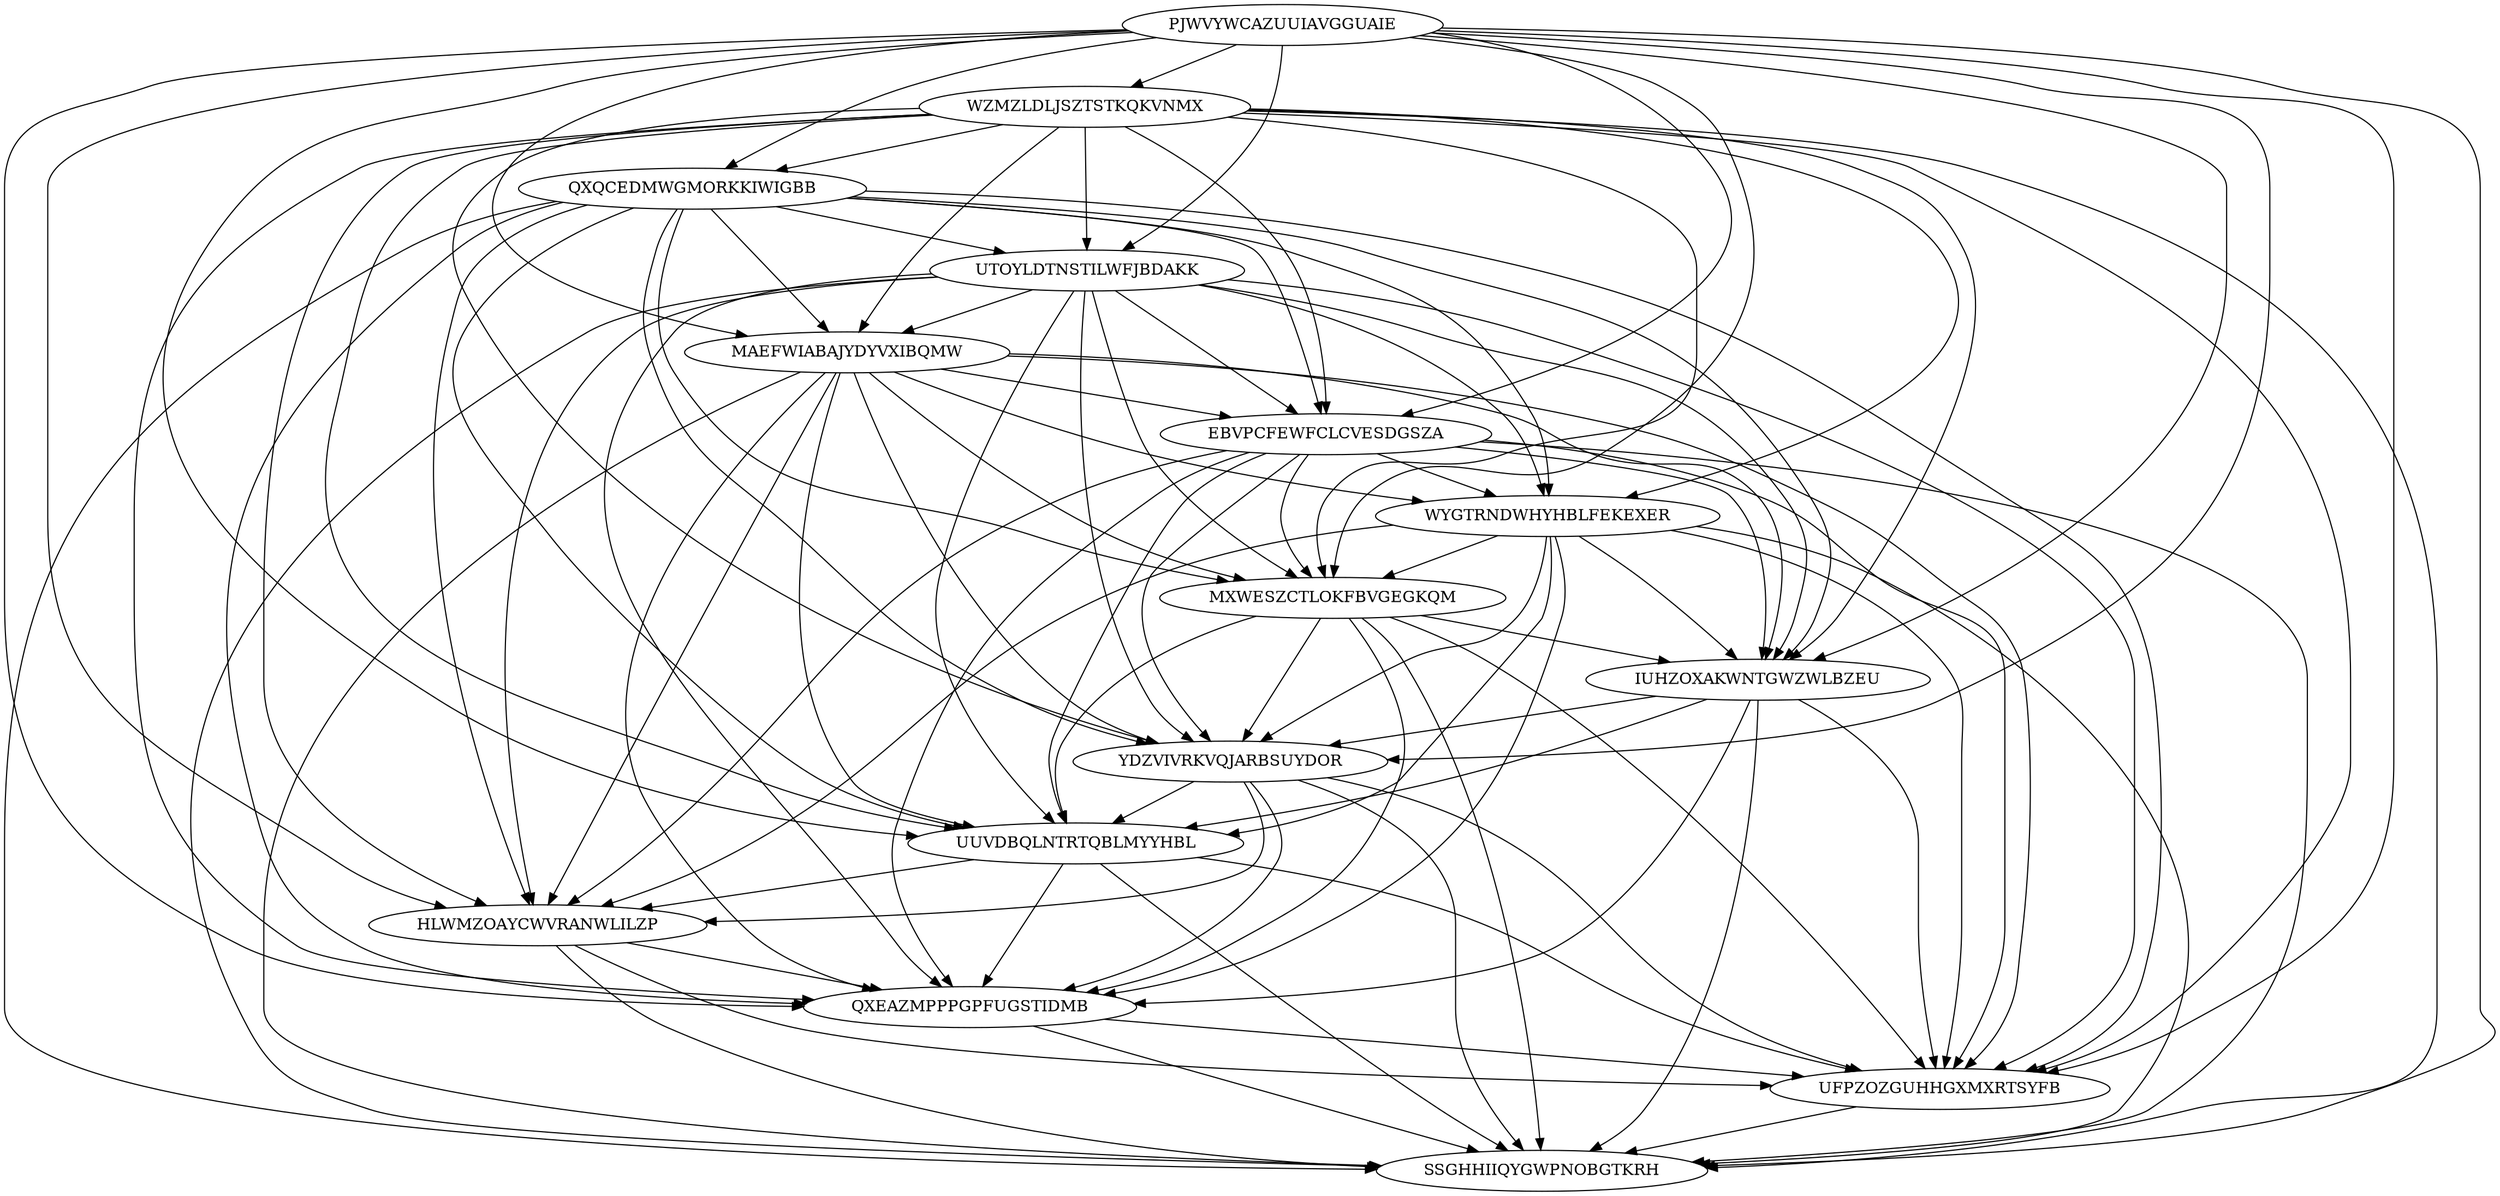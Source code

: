 digraph N15M102 {
	PJWVYWCAZUUIAVGGUAIE	[Weight=19];
	WZMZLDLJSZTSTKQKVNMX	[Weight=11];
	QXQCEDMWGMORKKIWIGBB	[Weight=18];
	UTOYLDTNSTILWFJBDAKK	[Weight=14];
	MAEFWIABAJYDYVXIBQMW	[Weight=20];
	EBVPCFEWFCLCVESDGSZA	[Weight=14];
	WYGTRNDWHYHBLFEKEXER	[Weight=15];
	MXWESZCTLOKFBVGEGKQM	[Weight=12];
	IUHZOXAKWNTGWZWLBZEU	[Weight=10];
	YDZVIVRKVQJARBSUYDOR	[Weight=20];
	UUVDBQLNTRTQBLMYYHBL	[Weight=10];
	HLWMZOAYCWVRANWLILZP	[Weight=10];
	QXEAZMPPPGPFUGSTIDMB	[Weight=15];
	UFPZOZGUHHGXMXRTSYFB	[Weight=11];
	SSGHHIIQYGWPNOBGTKRH	[Weight=15];
	QXQCEDMWGMORKKIWIGBB -> SSGHHIIQYGWPNOBGTKRH [Weight=17];
	WYGTRNDWHYHBLFEKEXER -> HLWMZOAYCWVRANWLILZP [Weight=17];
	MAEFWIABAJYDYVXIBQMW -> SSGHHIIQYGWPNOBGTKRH [Weight=16];
	EBVPCFEWFCLCVESDGSZA -> SSGHHIIQYGWPNOBGTKRH [Weight=14];
	UTOYLDTNSTILWFJBDAKK -> UUVDBQLNTRTQBLMYYHBL [Weight=13];
	MAEFWIABAJYDYVXIBQMW -> EBVPCFEWFCLCVESDGSZA [Weight=20];
	PJWVYWCAZUUIAVGGUAIE -> HLWMZOAYCWVRANWLILZP [Weight=13];
	YDZVIVRKVQJARBSUYDOR -> QXEAZMPPPGPFUGSTIDMB [Weight=14];
	YDZVIVRKVQJARBSUYDOR -> UFPZOZGUHHGXMXRTSYFB [Weight=10];
	WZMZLDLJSZTSTKQKVNMX -> MAEFWIABAJYDYVXIBQMW [Weight=11];
	WZMZLDLJSZTSTKQKVNMX -> QXQCEDMWGMORKKIWIGBB [Weight=20];
	UTOYLDTNSTILWFJBDAKK -> QXEAZMPPPGPFUGSTIDMB [Weight=14];
	MAEFWIABAJYDYVXIBQMW -> IUHZOXAKWNTGWZWLBZEU [Weight=13];
	PJWVYWCAZUUIAVGGUAIE -> SSGHHIIQYGWPNOBGTKRH [Weight=20];
	MXWESZCTLOKFBVGEGKQM -> UUVDBQLNTRTQBLMYYHBL [Weight=11];
	QXQCEDMWGMORKKIWIGBB -> MAEFWIABAJYDYVXIBQMW [Weight=11];
	HLWMZOAYCWVRANWLILZP -> SSGHHIIQYGWPNOBGTKRH [Weight=14];
	WZMZLDLJSZTSTKQKVNMX -> UTOYLDTNSTILWFJBDAKK [Weight=18];
	WZMZLDLJSZTSTKQKVNMX -> UUVDBQLNTRTQBLMYYHBL [Weight=17];
	UTOYLDTNSTILWFJBDAKK -> HLWMZOAYCWVRANWLILZP [Weight=17];
	MXWESZCTLOKFBVGEGKQM -> SSGHHIIQYGWPNOBGTKRH [Weight=10];
	EBVPCFEWFCLCVESDGSZA -> IUHZOXAKWNTGWZWLBZEU [Weight=10];
	UTOYLDTNSTILWFJBDAKK -> MXWESZCTLOKFBVGEGKQM [Weight=18];
	WZMZLDLJSZTSTKQKVNMX -> SSGHHIIQYGWPNOBGTKRH [Weight=14];
	QXQCEDMWGMORKKIWIGBB -> MXWESZCTLOKFBVGEGKQM [Weight=20];
	IUHZOXAKWNTGWZWLBZEU -> UUVDBQLNTRTQBLMYYHBL [Weight=16];
	QXQCEDMWGMORKKIWIGBB -> QXEAZMPPPGPFUGSTIDMB [Weight=12];
	YDZVIVRKVQJARBSUYDOR -> HLWMZOAYCWVRANWLILZP [Weight=20];
	QXQCEDMWGMORKKIWIGBB -> UUVDBQLNTRTQBLMYYHBL [Weight=20];
	WZMZLDLJSZTSTKQKVNMX -> IUHZOXAKWNTGWZWLBZEU [Weight=15];
	HLWMZOAYCWVRANWLILZP -> UFPZOZGUHHGXMXRTSYFB [Weight=17];
	IUHZOXAKWNTGWZWLBZEU -> SSGHHIIQYGWPNOBGTKRH [Weight=14];
	WZMZLDLJSZTSTKQKVNMX -> WYGTRNDWHYHBLFEKEXER [Weight=19];
	QXQCEDMWGMORKKIWIGBB -> UTOYLDTNSTILWFJBDAKK [Weight=10];
	IUHZOXAKWNTGWZWLBZEU -> YDZVIVRKVQJARBSUYDOR [Weight=11];
	UUVDBQLNTRTQBLMYYHBL -> UFPZOZGUHHGXMXRTSYFB [Weight=10];
	PJWVYWCAZUUIAVGGUAIE -> QXEAZMPPPGPFUGSTIDMB [Weight=12];
	UTOYLDTNSTILWFJBDAKK -> WYGTRNDWHYHBLFEKEXER [Weight=19];
	UTOYLDTNSTILWFJBDAKK -> EBVPCFEWFCLCVESDGSZA [Weight=15];
	PJWVYWCAZUUIAVGGUAIE -> MAEFWIABAJYDYVXIBQMW [Weight=17];
	PJWVYWCAZUUIAVGGUAIE -> UTOYLDTNSTILWFJBDAKK [Weight=19];
	WZMZLDLJSZTSTKQKVNMX -> HLWMZOAYCWVRANWLILZP [Weight=10];
	QXEAZMPPPGPFUGSTIDMB -> UFPZOZGUHHGXMXRTSYFB [Weight=19];
	UTOYLDTNSTILWFJBDAKK -> SSGHHIIQYGWPNOBGTKRH [Weight=16];
	MXWESZCTLOKFBVGEGKQM -> QXEAZMPPPGPFUGSTIDMB [Weight=14];
	MXWESZCTLOKFBVGEGKQM -> IUHZOXAKWNTGWZWLBZEU [Weight=16];
	PJWVYWCAZUUIAVGGUAIE -> UFPZOZGUHHGXMXRTSYFB [Weight=20];
	QXQCEDMWGMORKKIWIGBB -> WYGTRNDWHYHBLFEKEXER [Weight=18];
	QXQCEDMWGMORKKIWIGBB -> YDZVIVRKVQJARBSUYDOR [Weight=20];
	UUVDBQLNTRTQBLMYYHBL -> SSGHHIIQYGWPNOBGTKRH [Weight=20];
	HLWMZOAYCWVRANWLILZP -> QXEAZMPPPGPFUGSTIDMB [Weight=15];
	EBVPCFEWFCLCVESDGSZA -> UFPZOZGUHHGXMXRTSYFB [Weight=13];
	EBVPCFEWFCLCVESDGSZA -> UUVDBQLNTRTQBLMYYHBL [Weight=11];
	WZMZLDLJSZTSTKQKVNMX -> EBVPCFEWFCLCVESDGSZA [Weight=18];
	YDZVIVRKVQJARBSUYDOR -> UUVDBQLNTRTQBLMYYHBL [Weight=14];
	MXWESZCTLOKFBVGEGKQM -> YDZVIVRKVQJARBSUYDOR [Weight=17];
	EBVPCFEWFCLCVESDGSZA -> YDZVIVRKVQJARBSUYDOR [Weight=16];
	UFPZOZGUHHGXMXRTSYFB -> SSGHHIIQYGWPNOBGTKRH [Weight=13];
	PJWVYWCAZUUIAVGGUAIE -> MXWESZCTLOKFBVGEGKQM [Weight=12];
	YDZVIVRKVQJARBSUYDOR -> SSGHHIIQYGWPNOBGTKRH [Weight=15];
	WZMZLDLJSZTSTKQKVNMX -> UFPZOZGUHHGXMXRTSYFB [Weight=20];
	MAEFWIABAJYDYVXIBQMW -> WYGTRNDWHYHBLFEKEXER [Weight=12];
	WYGTRNDWHYHBLFEKEXER -> SSGHHIIQYGWPNOBGTKRH [Weight=12];
	MAEFWIABAJYDYVXIBQMW -> HLWMZOAYCWVRANWLILZP [Weight=11];
	MAEFWIABAJYDYVXIBQMW -> QXEAZMPPPGPFUGSTIDMB [Weight=15];
	QXQCEDMWGMORKKIWIGBB -> EBVPCFEWFCLCVESDGSZA [Weight=20];
	PJWVYWCAZUUIAVGGUAIE -> EBVPCFEWFCLCVESDGSZA [Weight=16];
	IUHZOXAKWNTGWZWLBZEU -> UFPZOZGUHHGXMXRTSYFB [Weight=16];
	PJWVYWCAZUUIAVGGUAIE -> WZMZLDLJSZTSTKQKVNMX [Weight=16];
	UTOYLDTNSTILWFJBDAKK -> UFPZOZGUHHGXMXRTSYFB [Weight=11];
	WZMZLDLJSZTSTKQKVNMX -> YDZVIVRKVQJARBSUYDOR [Weight=20];
	UTOYLDTNSTILWFJBDAKK -> YDZVIVRKVQJARBSUYDOR [Weight=19];
	QXQCEDMWGMORKKIWIGBB -> HLWMZOAYCWVRANWLILZP [Weight=13];
	WYGTRNDWHYHBLFEKEXER -> UUVDBQLNTRTQBLMYYHBL [Weight=11];
	WZMZLDLJSZTSTKQKVNMX -> MXWESZCTLOKFBVGEGKQM [Weight=15];
	WYGTRNDWHYHBLFEKEXER -> UFPZOZGUHHGXMXRTSYFB [Weight=18];
	EBVPCFEWFCLCVESDGSZA -> MXWESZCTLOKFBVGEGKQM [Weight=20];
	WYGTRNDWHYHBLFEKEXER -> IUHZOXAKWNTGWZWLBZEU [Weight=19];
	MAEFWIABAJYDYVXIBQMW -> UFPZOZGUHHGXMXRTSYFB [Weight=19];
	UTOYLDTNSTILWFJBDAKK -> MAEFWIABAJYDYVXIBQMW [Weight=16];
	MAEFWIABAJYDYVXIBQMW -> YDZVIVRKVQJARBSUYDOR [Weight=18];
	EBVPCFEWFCLCVESDGSZA -> WYGTRNDWHYHBLFEKEXER [Weight=14];
	MAEFWIABAJYDYVXIBQMW -> MXWESZCTLOKFBVGEGKQM [Weight=14];
	PJWVYWCAZUUIAVGGUAIE -> QXQCEDMWGMORKKIWIGBB [Weight=12];
	IUHZOXAKWNTGWZWLBZEU -> QXEAZMPPPGPFUGSTIDMB [Weight=13];
	UTOYLDTNSTILWFJBDAKK -> IUHZOXAKWNTGWZWLBZEU [Weight=11];
	QXQCEDMWGMORKKIWIGBB -> IUHZOXAKWNTGWZWLBZEU [Weight=16];
	MAEFWIABAJYDYVXIBQMW -> UUVDBQLNTRTQBLMYYHBL [Weight=19];
	PJWVYWCAZUUIAVGGUAIE -> YDZVIVRKVQJARBSUYDOR [Weight=14];
	EBVPCFEWFCLCVESDGSZA -> QXEAZMPPPGPFUGSTIDMB [Weight=17];
	PJWVYWCAZUUIAVGGUAIE -> UUVDBQLNTRTQBLMYYHBL [Weight=13];
	QXEAZMPPPGPFUGSTIDMB -> SSGHHIIQYGWPNOBGTKRH [Weight=16];
	WYGTRNDWHYHBLFEKEXER -> YDZVIVRKVQJARBSUYDOR [Weight=12];
	EBVPCFEWFCLCVESDGSZA -> HLWMZOAYCWVRANWLILZP [Weight=15];
	UUVDBQLNTRTQBLMYYHBL -> QXEAZMPPPGPFUGSTIDMB [Weight=13];
	WYGTRNDWHYHBLFEKEXER -> QXEAZMPPPGPFUGSTIDMB [Weight=12];
	WZMZLDLJSZTSTKQKVNMX -> QXEAZMPPPGPFUGSTIDMB [Weight=17];
	QXQCEDMWGMORKKIWIGBB -> UFPZOZGUHHGXMXRTSYFB [Weight=11];
	UUVDBQLNTRTQBLMYYHBL -> HLWMZOAYCWVRANWLILZP [Weight=11];
	WYGTRNDWHYHBLFEKEXER -> MXWESZCTLOKFBVGEGKQM [Weight=11];
	PJWVYWCAZUUIAVGGUAIE -> IUHZOXAKWNTGWZWLBZEU [Weight=12];
	MXWESZCTLOKFBVGEGKQM -> UFPZOZGUHHGXMXRTSYFB [Weight=15];
}
